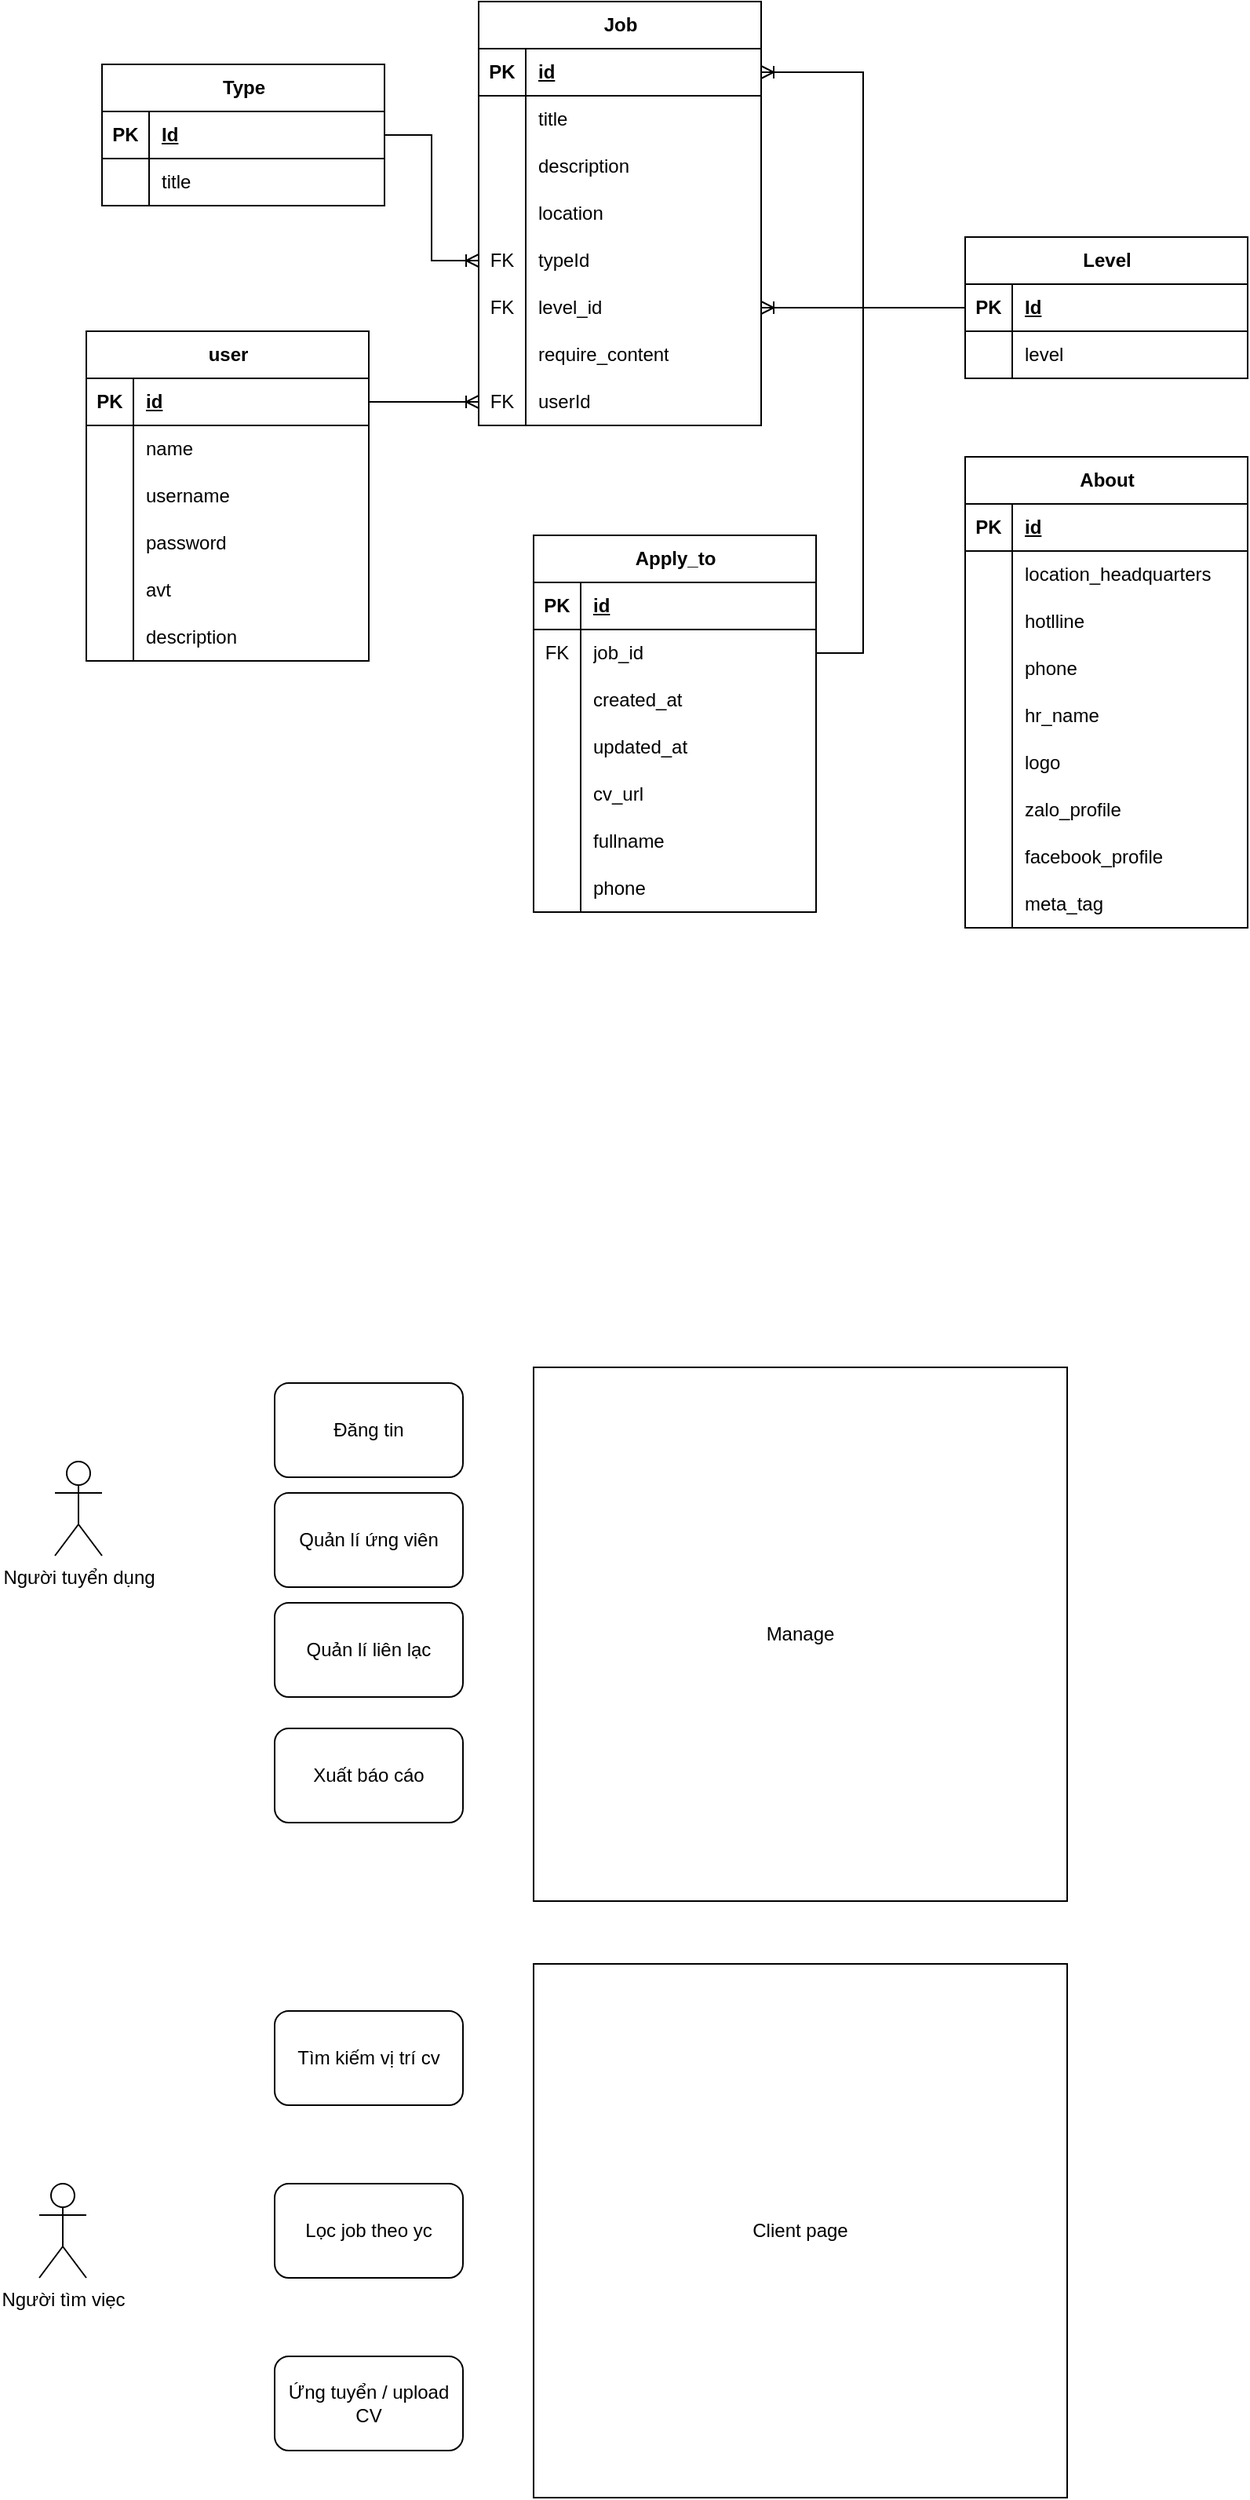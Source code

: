 <mxfile version="24.0.4" type="device">
  <diagram id="4bM-dpPCNWbzVKY_JwNR" name="Page-1">
    <mxGraphModel dx="1626" dy="785" grid="1" gridSize="10" guides="1" tooltips="1" connect="1" arrows="1" fold="1" page="1" pageScale="1" pageWidth="1169" pageHeight="827" math="0" shadow="0">
      <root>
        <mxCell id="0" />
        <mxCell id="1" parent="0" />
        <mxCell id="ibZjg5qrnM-xFvH_5rL7-34" value="Apply_to" style="shape=table;startSize=30;container=1;collapsible=1;childLayout=tableLayout;fixedRows=1;rowLines=0;fontStyle=1;align=center;resizeLast=1;html=1;" parent="1" vertex="1">
          <mxGeometry x="405" y="360" width="180" height="240" as="geometry" />
        </mxCell>
        <mxCell id="ibZjg5qrnM-xFvH_5rL7-35" value="" style="shape=tableRow;horizontal=0;startSize=0;swimlaneHead=0;swimlaneBody=0;fillColor=none;collapsible=0;dropTarget=0;points=[[0,0.5],[1,0.5]];portConstraint=eastwest;top=0;left=0;right=0;bottom=1;" parent="ibZjg5qrnM-xFvH_5rL7-34" vertex="1">
          <mxGeometry y="30" width="180" height="30" as="geometry" />
        </mxCell>
        <mxCell id="ibZjg5qrnM-xFvH_5rL7-36" value="PK" style="shape=partialRectangle;connectable=0;fillColor=none;top=0;left=0;bottom=0;right=0;fontStyle=1;overflow=hidden;whiteSpace=wrap;html=1;" parent="ibZjg5qrnM-xFvH_5rL7-35" vertex="1">
          <mxGeometry width="30" height="30" as="geometry">
            <mxRectangle width="30" height="30" as="alternateBounds" />
          </mxGeometry>
        </mxCell>
        <mxCell id="ibZjg5qrnM-xFvH_5rL7-37" value="id" style="shape=partialRectangle;connectable=0;fillColor=none;top=0;left=0;bottom=0;right=0;align=left;spacingLeft=6;fontStyle=5;overflow=hidden;whiteSpace=wrap;html=1;" parent="ibZjg5qrnM-xFvH_5rL7-35" vertex="1">
          <mxGeometry x="30" width="150" height="30" as="geometry">
            <mxRectangle width="150" height="30" as="alternateBounds" />
          </mxGeometry>
        </mxCell>
        <mxCell id="ibZjg5qrnM-xFvH_5rL7-38" value="" style="shape=tableRow;horizontal=0;startSize=0;swimlaneHead=0;swimlaneBody=0;fillColor=none;collapsible=0;dropTarget=0;points=[[0,0.5],[1,0.5]];portConstraint=eastwest;top=0;left=0;right=0;bottom=0;" parent="ibZjg5qrnM-xFvH_5rL7-34" vertex="1">
          <mxGeometry y="60" width="180" height="30" as="geometry" />
        </mxCell>
        <mxCell id="ibZjg5qrnM-xFvH_5rL7-39" value="FK" style="shape=partialRectangle;connectable=0;fillColor=none;top=0;left=0;bottom=0;right=0;editable=1;overflow=hidden;whiteSpace=wrap;html=1;" parent="ibZjg5qrnM-xFvH_5rL7-38" vertex="1">
          <mxGeometry width="30" height="30" as="geometry">
            <mxRectangle width="30" height="30" as="alternateBounds" />
          </mxGeometry>
        </mxCell>
        <mxCell id="ibZjg5qrnM-xFvH_5rL7-40" value="job_id" style="shape=partialRectangle;connectable=0;fillColor=none;top=0;left=0;bottom=0;right=0;align=left;spacingLeft=6;overflow=hidden;whiteSpace=wrap;html=1;" parent="ibZjg5qrnM-xFvH_5rL7-38" vertex="1">
          <mxGeometry x="30" width="150" height="30" as="geometry">
            <mxRectangle width="150" height="30" as="alternateBounds" />
          </mxGeometry>
        </mxCell>
        <mxCell id="ibZjg5qrnM-xFvH_5rL7-41" value="" style="shape=tableRow;horizontal=0;startSize=0;swimlaneHead=0;swimlaneBody=0;fillColor=none;collapsible=0;dropTarget=0;points=[[0,0.5],[1,0.5]];portConstraint=eastwest;top=0;left=0;right=0;bottom=0;" parent="ibZjg5qrnM-xFvH_5rL7-34" vertex="1">
          <mxGeometry y="90" width="180" height="30" as="geometry" />
        </mxCell>
        <mxCell id="ibZjg5qrnM-xFvH_5rL7-42" value="" style="shape=partialRectangle;connectable=0;fillColor=none;top=0;left=0;bottom=0;right=0;editable=1;overflow=hidden;whiteSpace=wrap;html=1;" parent="ibZjg5qrnM-xFvH_5rL7-41" vertex="1">
          <mxGeometry width="30" height="30" as="geometry">
            <mxRectangle width="30" height="30" as="alternateBounds" />
          </mxGeometry>
        </mxCell>
        <mxCell id="ibZjg5qrnM-xFvH_5rL7-43" value="created_at" style="shape=partialRectangle;connectable=0;fillColor=none;top=0;left=0;bottom=0;right=0;align=left;spacingLeft=6;overflow=hidden;whiteSpace=wrap;html=1;" parent="ibZjg5qrnM-xFvH_5rL7-41" vertex="1">
          <mxGeometry x="30" width="150" height="30" as="geometry">
            <mxRectangle width="150" height="30" as="alternateBounds" />
          </mxGeometry>
        </mxCell>
        <mxCell id="ibZjg5qrnM-xFvH_5rL7-44" value="" style="shape=tableRow;horizontal=0;startSize=0;swimlaneHead=0;swimlaneBody=0;fillColor=none;collapsible=0;dropTarget=0;points=[[0,0.5],[1,0.5]];portConstraint=eastwest;top=0;left=0;right=0;bottom=0;" parent="ibZjg5qrnM-xFvH_5rL7-34" vertex="1">
          <mxGeometry y="120" width="180" height="30" as="geometry" />
        </mxCell>
        <mxCell id="ibZjg5qrnM-xFvH_5rL7-45" value="" style="shape=partialRectangle;connectable=0;fillColor=none;top=0;left=0;bottom=0;right=0;editable=1;overflow=hidden;whiteSpace=wrap;html=1;" parent="ibZjg5qrnM-xFvH_5rL7-44" vertex="1">
          <mxGeometry width="30" height="30" as="geometry">
            <mxRectangle width="30" height="30" as="alternateBounds" />
          </mxGeometry>
        </mxCell>
        <mxCell id="ibZjg5qrnM-xFvH_5rL7-46" value="updated_at" style="shape=partialRectangle;connectable=0;fillColor=none;top=0;left=0;bottom=0;right=0;align=left;spacingLeft=6;overflow=hidden;whiteSpace=wrap;html=1;" parent="ibZjg5qrnM-xFvH_5rL7-44" vertex="1">
          <mxGeometry x="30" width="150" height="30" as="geometry">
            <mxRectangle width="150" height="30" as="alternateBounds" />
          </mxGeometry>
        </mxCell>
        <mxCell id="ibZjg5qrnM-xFvH_5rL7-120" value="" style="shape=tableRow;horizontal=0;startSize=0;swimlaneHead=0;swimlaneBody=0;fillColor=none;collapsible=0;dropTarget=0;points=[[0,0.5],[1,0.5]];portConstraint=eastwest;top=0;left=0;right=0;bottom=0;" parent="ibZjg5qrnM-xFvH_5rL7-34" vertex="1">
          <mxGeometry y="150" width="180" height="30" as="geometry" />
        </mxCell>
        <mxCell id="ibZjg5qrnM-xFvH_5rL7-121" value="" style="shape=partialRectangle;connectable=0;fillColor=none;top=0;left=0;bottom=0;right=0;editable=1;overflow=hidden;whiteSpace=wrap;html=1;" parent="ibZjg5qrnM-xFvH_5rL7-120" vertex="1">
          <mxGeometry width="30" height="30" as="geometry">
            <mxRectangle width="30" height="30" as="alternateBounds" />
          </mxGeometry>
        </mxCell>
        <mxCell id="ibZjg5qrnM-xFvH_5rL7-122" value="cv_url" style="shape=partialRectangle;connectable=0;fillColor=none;top=0;left=0;bottom=0;right=0;align=left;spacingLeft=6;overflow=hidden;whiteSpace=wrap;html=1;" parent="ibZjg5qrnM-xFvH_5rL7-120" vertex="1">
          <mxGeometry x="30" width="150" height="30" as="geometry">
            <mxRectangle width="150" height="30" as="alternateBounds" />
          </mxGeometry>
        </mxCell>
        <mxCell id="ibZjg5qrnM-xFvH_5rL7-123" value="" style="shape=tableRow;horizontal=0;startSize=0;swimlaneHead=0;swimlaneBody=0;fillColor=none;collapsible=0;dropTarget=0;points=[[0,0.5],[1,0.5]];portConstraint=eastwest;top=0;left=0;right=0;bottom=0;" parent="ibZjg5qrnM-xFvH_5rL7-34" vertex="1">
          <mxGeometry y="180" width="180" height="30" as="geometry" />
        </mxCell>
        <mxCell id="ibZjg5qrnM-xFvH_5rL7-124" value="" style="shape=partialRectangle;connectable=0;fillColor=none;top=0;left=0;bottom=0;right=0;editable=1;overflow=hidden;whiteSpace=wrap;html=1;" parent="ibZjg5qrnM-xFvH_5rL7-123" vertex="1">
          <mxGeometry width="30" height="30" as="geometry">
            <mxRectangle width="30" height="30" as="alternateBounds" />
          </mxGeometry>
        </mxCell>
        <mxCell id="ibZjg5qrnM-xFvH_5rL7-125" value="fullname" style="shape=partialRectangle;connectable=0;fillColor=none;top=0;left=0;bottom=0;right=0;align=left;spacingLeft=6;overflow=hidden;whiteSpace=wrap;html=1;" parent="ibZjg5qrnM-xFvH_5rL7-123" vertex="1">
          <mxGeometry x="30" width="150" height="30" as="geometry">
            <mxRectangle width="150" height="30" as="alternateBounds" />
          </mxGeometry>
        </mxCell>
        <mxCell id="ibZjg5qrnM-xFvH_5rL7-126" value="" style="shape=tableRow;horizontal=0;startSize=0;swimlaneHead=0;swimlaneBody=0;fillColor=none;collapsible=0;dropTarget=0;points=[[0,0.5],[1,0.5]];portConstraint=eastwest;top=0;left=0;right=0;bottom=0;" parent="ibZjg5qrnM-xFvH_5rL7-34" vertex="1">
          <mxGeometry y="210" width="180" height="30" as="geometry" />
        </mxCell>
        <mxCell id="ibZjg5qrnM-xFvH_5rL7-127" value="" style="shape=partialRectangle;connectable=0;fillColor=none;top=0;left=0;bottom=0;right=0;editable=1;overflow=hidden;whiteSpace=wrap;html=1;" parent="ibZjg5qrnM-xFvH_5rL7-126" vertex="1">
          <mxGeometry width="30" height="30" as="geometry">
            <mxRectangle width="30" height="30" as="alternateBounds" />
          </mxGeometry>
        </mxCell>
        <mxCell id="ibZjg5qrnM-xFvH_5rL7-128" value="phone" style="shape=partialRectangle;connectable=0;fillColor=none;top=0;left=0;bottom=0;right=0;align=left;spacingLeft=6;overflow=hidden;whiteSpace=wrap;html=1;" parent="ibZjg5qrnM-xFvH_5rL7-126" vertex="1">
          <mxGeometry x="30" width="150" height="30" as="geometry">
            <mxRectangle width="150" height="30" as="alternateBounds" />
          </mxGeometry>
        </mxCell>
        <mxCell id="ibZjg5qrnM-xFvH_5rL7-47" value="About" style="shape=table;startSize=30;container=1;collapsible=1;childLayout=tableLayout;fixedRows=1;rowLines=0;fontStyle=1;align=center;resizeLast=1;html=1;" parent="1" vertex="1">
          <mxGeometry x="680" y="310" width="180" height="300" as="geometry" />
        </mxCell>
        <mxCell id="ibZjg5qrnM-xFvH_5rL7-48" value="" style="shape=tableRow;horizontal=0;startSize=0;swimlaneHead=0;swimlaneBody=0;fillColor=none;collapsible=0;dropTarget=0;points=[[0,0.5],[1,0.5]];portConstraint=eastwest;top=0;left=0;right=0;bottom=1;" parent="ibZjg5qrnM-xFvH_5rL7-47" vertex="1">
          <mxGeometry y="30" width="180" height="30" as="geometry" />
        </mxCell>
        <mxCell id="ibZjg5qrnM-xFvH_5rL7-49" value="PK" style="shape=partialRectangle;connectable=0;fillColor=none;top=0;left=0;bottom=0;right=0;fontStyle=1;overflow=hidden;whiteSpace=wrap;html=1;" parent="ibZjg5qrnM-xFvH_5rL7-48" vertex="1">
          <mxGeometry width="30" height="30" as="geometry">
            <mxRectangle width="30" height="30" as="alternateBounds" />
          </mxGeometry>
        </mxCell>
        <mxCell id="ibZjg5qrnM-xFvH_5rL7-50" value="id" style="shape=partialRectangle;connectable=0;fillColor=none;top=0;left=0;bottom=0;right=0;align=left;spacingLeft=6;fontStyle=5;overflow=hidden;whiteSpace=wrap;html=1;" parent="ibZjg5qrnM-xFvH_5rL7-48" vertex="1">
          <mxGeometry x="30" width="150" height="30" as="geometry">
            <mxRectangle width="150" height="30" as="alternateBounds" />
          </mxGeometry>
        </mxCell>
        <mxCell id="ibZjg5qrnM-xFvH_5rL7-51" value="" style="shape=tableRow;horizontal=0;startSize=0;swimlaneHead=0;swimlaneBody=0;fillColor=none;collapsible=0;dropTarget=0;points=[[0,0.5],[1,0.5]];portConstraint=eastwest;top=0;left=0;right=0;bottom=0;" parent="ibZjg5qrnM-xFvH_5rL7-47" vertex="1">
          <mxGeometry y="60" width="180" height="30" as="geometry" />
        </mxCell>
        <mxCell id="ibZjg5qrnM-xFvH_5rL7-52" value="" style="shape=partialRectangle;connectable=0;fillColor=none;top=0;left=0;bottom=0;right=0;editable=1;overflow=hidden;whiteSpace=wrap;html=1;" parent="ibZjg5qrnM-xFvH_5rL7-51" vertex="1">
          <mxGeometry width="30" height="30" as="geometry">
            <mxRectangle width="30" height="30" as="alternateBounds" />
          </mxGeometry>
        </mxCell>
        <mxCell id="ibZjg5qrnM-xFvH_5rL7-53" value="location_headquarters" style="shape=partialRectangle;connectable=0;fillColor=none;top=0;left=0;bottom=0;right=0;align=left;spacingLeft=6;overflow=hidden;whiteSpace=wrap;html=1;" parent="ibZjg5qrnM-xFvH_5rL7-51" vertex="1">
          <mxGeometry x="30" width="150" height="30" as="geometry">
            <mxRectangle width="150" height="30" as="alternateBounds" />
          </mxGeometry>
        </mxCell>
        <mxCell id="ibZjg5qrnM-xFvH_5rL7-54" value="" style="shape=tableRow;horizontal=0;startSize=0;swimlaneHead=0;swimlaneBody=0;fillColor=none;collapsible=0;dropTarget=0;points=[[0,0.5],[1,0.5]];portConstraint=eastwest;top=0;left=0;right=0;bottom=0;" parent="ibZjg5qrnM-xFvH_5rL7-47" vertex="1">
          <mxGeometry y="90" width="180" height="30" as="geometry" />
        </mxCell>
        <mxCell id="ibZjg5qrnM-xFvH_5rL7-55" value="" style="shape=partialRectangle;connectable=0;fillColor=none;top=0;left=0;bottom=0;right=0;editable=1;overflow=hidden;whiteSpace=wrap;html=1;" parent="ibZjg5qrnM-xFvH_5rL7-54" vertex="1">
          <mxGeometry width="30" height="30" as="geometry">
            <mxRectangle width="30" height="30" as="alternateBounds" />
          </mxGeometry>
        </mxCell>
        <mxCell id="ibZjg5qrnM-xFvH_5rL7-56" value="hotlline" style="shape=partialRectangle;connectable=0;fillColor=none;top=0;left=0;bottom=0;right=0;align=left;spacingLeft=6;overflow=hidden;whiteSpace=wrap;html=1;" parent="ibZjg5qrnM-xFvH_5rL7-54" vertex="1">
          <mxGeometry x="30" width="150" height="30" as="geometry">
            <mxRectangle width="150" height="30" as="alternateBounds" />
          </mxGeometry>
        </mxCell>
        <mxCell id="ibZjg5qrnM-xFvH_5rL7-57" value="" style="shape=tableRow;horizontal=0;startSize=0;swimlaneHead=0;swimlaneBody=0;fillColor=none;collapsible=0;dropTarget=0;points=[[0,0.5],[1,0.5]];portConstraint=eastwest;top=0;left=0;right=0;bottom=0;" parent="ibZjg5qrnM-xFvH_5rL7-47" vertex="1">
          <mxGeometry y="120" width="180" height="30" as="geometry" />
        </mxCell>
        <mxCell id="ibZjg5qrnM-xFvH_5rL7-58" value="" style="shape=partialRectangle;connectable=0;fillColor=none;top=0;left=0;bottom=0;right=0;editable=1;overflow=hidden;whiteSpace=wrap;html=1;" parent="ibZjg5qrnM-xFvH_5rL7-57" vertex="1">
          <mxGeometry width="30" height="30" as="geometry">
            <mxRectangle width="30" height="30" as="alternateBounds" />
          </mxGeometry>
        </mxCell>
        <mxCell id="ibZjg5qrnM-xFvH_5rL7-59" value="phone" style="shape=partialRectangle;connectable=0;fillColor=none;top=0;left=0;bottom=0;right=0;align=left;spacingLeft=6;overflow=hidden;whiteSpace=wrap;html=1;" parent="ibZjg5qrnM-xFvH_5rL7-57" vertex="1">
          <mxGeometry x="30" width="150" height="30" as="geometry">
            <mxRectangle width="150" height="30" as="alternateBounds" />
          </mxGeometry>
        </mxCell>
        <mxCell id="ibZjg5qrnM-xFvH_5rL7-60" value="" style="shape=tableRow;horizontal=0;startSize=0;swimlaneHead=0;swimlaneBody=0;fillColor=none;collapsible=0;dropTarget=0;points=[[0,0.5],[1,0.5]];portConstraint=eastwest;top=0;left=0;right=0;bottom=0;" parent="ibZjg5qrnM-xFvH_5rL7-47" vertex="1">
          <mxGeometry y="150" width="180" height="30" as="geometry" />
        </mxCell>
        <mxCell id="ibZjg5qrnM-xFvH_5rL7-61" value="" style="shape=partialRectangle;connectable=0;fillColor=none;top=0;left=0;bottom=0;right=0;editable=1;overflow=hidden;whiteSpace=wrap;html=1;" parent="ibZjg5qrnM-xFvH_5rL7-60" vertex="1">
          <mxGeometry width="30" height="30" as="geometry">
            <mxRectangle width="30" height="30" as="alternateBounds" />
          </mxGeometry>
        </mxCell>
        <mxCell id="ibZjg5qrnM-xFvH_5rL7-62" value="hr_name" style="shape=partialRectangle;connectable=0;fillColor=none;top=0;left=0;bottom=0;right=0;align=left;spacingLeft=6;overflow=hidden;whiteSpace=wrap;html=1;" parent="ibZjg5qrnM-xFvH_5rL7-60" vertex="1">
          <mxGeometry x="30" width="150" height="30" as="geometry">
            <mxRectangle width="150" height="30" as="alternateBounds" />
          </mxGeometry>
        </mxCell>
        <mxCell id="ibZjg5qrnM-xFvH_5rL7-63" value="" style="shape=tableRow;horizontal=0;startSize=0;swimlaneHead=0;swimlaneBody=0;fillColor=none;collapsible=0;dropTarget=0;points=[[0,0.5],[1,0.5]];portConstraint=eastwest;top=0;left=0;right=0;bottom=0;" parent="ibZjg5qrnM-xFvH_5rL7-47" vertex="1">
          <mxGeometry y="180" width="180" height="30" as="geometry" />
        </mxCell>
        <mxCell id="ibZjg5qrnM-xFvH_5rL7-64" value="" style="shape=partialRectangle;connectable=0;fillColor=none;top=0;left=0;bottom=0;right=0;editable=1;overflow=hidden;whiteSpace=wrap;html=1;" parent="ibZjg5qrnM-xFvH_5rL7-63" vertex="1">
          <mxGeometry width="30" height="30" as="geometry">
            <mxRectangle width="30" height="30" as="alternateBounds" />
          </mxGeometry>
        </mxCell>
        <mxCell id="ibZjg5qrnM-xFvH_5rL7-65" value="logo" style="shape=partialRectangle;connectable=0;fillColor=none;top=0;left=0;bottom=0;right=0;align=left;spacingLeft=6;overflow=hidden;whiteSpace=wrap;html=1;" parent="ibZjg5qrnM-xFvH_5rL7-63" vertex="1">
          <mxGeometry x="30" width="150" height="30" as="geometry">
            <mxRectangle width="150" height="30" as="alternateBounds" />
          </mxGeometry>
        </mxCell>
        <mxCell id="ibZjg5qrnM-xFvH_5rL7-66" value="" style="shape=tableRow;horizontal=0;startSize=0;swimlaneHead=0;swimlaneBody=0;fillColor=none;collapsible=0;dropTarget=0;points=[[0,0.5],[1,0.5]];portConstraint=eastwest;top=0;left=0;right=0;bottom=0;" parent="ibZjg5qrnM-xFvH_5rL7-47" vertex="1">
          <mxGeometry y="210" width="180" height="30" as="geometry" />
        </mxCell>
        <mxCell id="ibZjg5qrnM-xFvH_5rL7-67" value="" style="shape=partialRectangle;connectable=0;fillColor=none;top=0;left=0;bottom=0;right=0;editable=1;overflow=hidden;whiteSpace=wrap;html=1;" parent="ibZjg5qrnM-xFvH_5rL7-66" vertex="1">
          <mxGeometry width="30" height="30" as="geometry">
            <mxRectangle width="30" height="30" as="alternateBounds" />
          </mxGeometry>
        </mxCell>
        <mxCell id="ibZjg5qrnM-xFvH_5rL7-68" value="zalo_profile" style="shape=partialRectangle;connectable=0;fillColor=none;top=0;left=0;bottom=0;right=0;align=left;spacingLeft=6;overflow=hidden;whiteSpace=wrap;html=1;" parent="ibZjg5qrnM-xFvH_5rL7-66" vertex="1">
          <mxGeometry x="30" width="150" height="30" as="geometry">
            <mxRectangle width="150" height="30" as="alternateBounds" />
          </mxGeometry>
        </mxCell>
        <mxCell id="ibZjg5qrnM-xFvH_5rL7-69" value="" style="shape=tableRow;horizontal=0;startSize=0;swimlaneHead=0;swimlaneBody=0;fillColor=none;collapsible=0;dropTarget=0;points=[[0,0.5],[1,0.5]];portConstraint=eastwest;top=0;left=0;right=0;bottom=0;" parent="ibZjg5qrnM-xFvH_5rL7-47" vertex="1">
          <mxGeometry y="240" width="180" height="30" as="geometry" />
        </mxCell>
        <mxCell id="ibZjg5qrnM-xFvH_5rL7-70" value="" style="shape=partialRectangle;connectable=0;fillColor=none;top=0;left=0;bottom=0;right=0;editable=1;overflow=hidden;whiteSpace=wrap;html=1;" parent="ibZjg5qrnM-xFvH_5rL7-69" vertex="1">
          <mxGeometry width="30" height="30" as="geometry">
            <mxRectangle width="30" height="30" as="alternateBounds" />
          </mxGeometry>
        </mxCell>
        <mxCell id="ibZjg5qrnM-xFvH_5rL7-71" value="facebook_profile" style="shape=partialRectangle;connectable=0;fillColor=none;top=0;left=0;bottom=0;right=0;align=left;spacingLeft=6;overflow=hidden;whiteSpace=wrap;html=1;" parent="ibZjg5qrnM-xFvH_5rL7-69" vertex="1">
          <mxGeometry x="30" width="150" height="30" as="geometry">
            <mxRectangle width="150" height="30" as="alternateBounds" />
          </mxGeometry>
        </mxCell>
        <mxCell id="ibZjg5qrnM-xFvH_5rL7-92" value="" style="shape=tableRow;horizontal=0;startSize=0;swimlaneHead=0;swimlaneBody=0;fillColor=none;collapsible=0;dropTarget=0;points=[[0,0.5],[1,0.5]];portConstraint=eastwest;top=0;left=0;right=0;bottom=0;" parent="ibZjg5qrnM-xFvH_5rL7-47" vertex="1">
          <mxGeometry y="270" width="180" height="30" as="geometry" />
        </mxCell>
        <mxCell id="ibZjg5qrnM-xFvH_5rL7-93" value="" style="shape=partialRectangle;connectable=0;fillColor=none;top=0;left=0;bottom=0;right=0;editable=1;overflow=hidden;whiteSpace=wrap;html=1;" parent="ibZjg5qrnM-xFvH_5rL7-92" vertex="1">
          <mxGeometry width="30" height="30" as="geometry">
            <mxRectangle width="30" height="30" as="alternateBounds" />
          </mxGeometry>
        </mxCell>
        <mxCell id="ibZjg5qrnM-xFvH_5rL7-94" value="meta_tag" style="shape=partialRectangle;connectable=0;fillColor=none;top=0;left=0;bottom=0;right=0;align=left;spacingLeft=6;overflow=hidden;whiteSpace=wrap;html=1;" parent="ibZjg5qrnM-xFvH_5rL7-92" vertex="1">
          <mxGeometry x="30" width="150" height="30" as="geometry">
            <mxRectangle width="150" height="30" as="alternateBounds" />
          </mxGeometry>
        </mxCell>
        <mxCell id="ibZjg5qrnM-xFvH_5rL7-72" value="user" style="shape=table;startSize=30;container=1;collapsible=1;childLayout=tableLayout;fixedRows=1;rowLines=0;fontStyle=1;align=center;resizeLast=1;html=1;" parent="1" vertex="1">
          <mxGeometry x="120" y="230" width="180" height="210" as="geometry" />
        </mxCell>
        <mxCell id="ibZjg5qrnM-xFvH_5rL7-73" value="" style="shape=tableRow;horizontal=0;startSize=0;swimlaneHead=0;swimlaneBody=0;fillColor=none;collapsible=0;dropTarget=0;points=[[0,0.5],[1,0.5]];portConstraint=eastwest;top=0;left=0;right=0;bottom=1;" parent="ibZjg5qrnM-xFvH_5rL7-72" vertex="1">
          <mxGeometry y="30" width="180" height="30" as="geometry" />
        </mxCell>
        <mxCell id="ibZjg5qrnM-xFvH_5rL7-74" value="PK" style="shape=partialRectangle;connectable=0;fillColor=none;top=0;left=0;bottom=0;right=0;fontStyle=1;overflow=hidden;whiteSpace=wrap;html=1;" parent="ibZjg5qrnM-xFvH_5rL7-73" vertex="1">
          <mxGeometry width="30" height="30" as="geometry">
            <mxRectangle width="30" height="30" as="alternateBounds" />
          </mxGeometry>
        </mxCell>
        <mxCell id="ibZjg5qrnM-xFvH_5rL7-75" value="id" style="shape=partialRectangle;connectable=0;fillColor=none;top=0;left=0;bottom=0;right=0;align=left;spacingLeft=6;fontStyle=5;overflow=hidden;whiteSpace=wrap;html=1;" parent="ibZjg5qrnM-xFvH_5rL7-73" vertex="1">
          <mxGeometry x="30" width="150" height="30" as="geometry">
            <mxRectangle width="150" height="30" as="alternateBounds" />
          </mxGeometry>
        </mxCell>
        <mxCell id="ibZjg5qrnM-xFvH_5rL7-76" value="" style="shape=tableRow;horizontal=0;startSize=0;swimlaneHead=0;swimlaneBody=0;fillColor=none;collapsible=0;dropTarget=0;points=[[0,0.5],[1,0.5]];portConstraint=eastwest;top=0;left=0;right=0;bottom=0;" parent="ibZjg5qrnM-xFvH_5rL7-72" vertex="1">
          <mxGeometry y="60" width="180" height="30" as="geometry" />
        </mxCell>
        <mxCell id="ibZjg5qrnM-xFvH_5rL7-77" value="" style="shape=partialRectangle;connectable=0;fillColor=none;top=0;left=0;bottom=0;right=0;editable=1;overflow=hidden;whiteSpace=wrap;html=1;" parent="ibZjg5qrnM-xFvH_5rL7-76" vertex="1">
          <mxGeometry width="30" height="30" as="geometry">
            <mxRectangle width="30" height="30" as="alternateBounds" />
          </mxGeometry>
        </mxCell>
        <mxCell id="ibZjg5qrnM-xFvH_5rL7-78" value="name" style="shape=partialRectangle;connectable=0;fillColor=none;top=0;left=0;bottom=0;right=0;align=left;spacingLeft=6;overflow=hidden;whiteSpace=wrap;html=1;" parent="ibZjg5qrnM-xFvH_5rL7-76" vertex="1">
          <mxGeometry x="30" width="150" height="30" as="geometry">
            <mxRectangle width="150" height="30" as="alternateBounds" />
          </mxGeometry>
        </mxCell>
        <mxCell id="ibZjg5qrnM-xFvH_5rL7-79" value="" style="shape=tableRow;horizontal=0;startSize=0;swimlaneHead=0;swimlaneBody=0;fillColor=none;collapsible=0;dropTarget=0;points=[[0,0.5],[1,0.5]];portConstraint=eastwest;top=0;left=0;right=0;bottom=0;" parent="ibZjg5qrnM-xFvH_5rL7-72" vertex="1">
          <mxGeometry y="90" width="180" height="30" as="geometry" />
        </mxCell>
        <mxCell id="ibZjg5qrnM-xFvH_5rL7-80" value="" style="shape=partialRectangle;connectable=0;fillColor=none;top=0;left=0;bottom=0;right=0;editable=1;overflow=hidden;whiteSpace=wrap;html=1;" parent="ibZjg5qrnM-xFvH_5rL7-79" vertex="1">
          <mxGeometry width="30" height="30" as="geometry">
            <mxRectangle width="30" height="30" as="alternateBounds" />
          </mxGeometry>
        </mxCell>
        <mxCell id="ibZjg5qrnM-xFvH_5rL7-81" value="username" style="shape=partialRectangle;connectable=0;fillColor=none;top=0;left=0;bottom=0;right=0;align=left;spacingLeft=6;overflow=hidden;whiteSpace=wrap;html=1;" parent="ibZjg5qrnM-xFvH_5rL7-79" vertex="1">
          <mxGeometry x="30" width="150" height="30" as="geometry">
            <mxRectangle width="150" height="30" as="alternateBounds" />
          </mxGeometry>
        </mxCell>
        <mxCell id="ibZjg5qrnM-xFvH_5rL7-82" value="" style="shape=tableRow;horizontal=0;startSize=0;swimlaneHead=0;swimlaneBody=0;fillColor=none;collapsible=0;dropTarget=0;points=[[0,0.5],[1,0.5]];portConstraint=eastwest;top=0;left=0;right=0;bottom=0;" parent="ibZjg5qrnM-xFvH_5rL7-72" vertex="1">
          <mxGeometry y="120" width="180" height="30" as="geometry" />
        </mxCell>
        <mxCell id="ibZjg5qrnM-xFvH_5rL7-83" value="" style="shape=partialRectangle;connectable=0;fillColor=none;top=0;left=0;bottom=0;right=0;editable=1;overflow=hidden;whiteSpace=wrap;html=1;" parent="ibZjg5qrnM-xFvH_5rL7-82" vertex="1">
          <mxGeometry width="30" height="30" as="geometry">
            <mxRectangle width="30" height="30" as="alternateBounds" />
          </mxGeometry>
        </mxCell>
        <mxCell id="ibZjg5qrnM-xFvH_5rL7-84" value="password" style="shape=partialRectangle;connectable=0;fillColor=none;top=0;left=0;bottom=0;right=0;align=left;spacingLeft=6;overflow=hidden;whiteSpace=wrap;html=1;" parent="ibZjg5qrnM-xFvH_5rL7-82" vertex="1">
          <mxGeometry x="30" width="150" height="30" as="geometry">
            <mxRectangle width="150" height="30" as="alternateBounds" />
          </mxGeometry>
        </mxCell>
        <mxCell id="ibZjg5qrnM-xFvH_5rL7-89" value="" style="shape=tableRow;horizontal=0;startSize=0;swimlaneHead=0;swimlaneBody=0;fillColor=none;collapsible=0;dropTarget=0;points=[[0,0.5],[1,0.5]];portConstraint=eastwest;top=0;left=0;right=0;bottom=0;" parent="ibZjg5qrnM-xFvH_5rL7-72" vertex="1">
          <mxGeometry y="150" width="180" height="30" as="geometry" />
        </mxCell>
        <mxCell id="ibZjg5qrnM-xFvH_5rL7-90" value="" style="shape=partialRectangle;connectable=0;fillColor=none;top=0;left=0;bottom=0;right=0;editable=1;overflow=hidden;whiteSpace=wrap;html=1;" parent="ibZjg5qrnM-xFvH_5rL7-89" vertex="1">
          <mxGeometry width="30" height="30" as="geometry">
            <mxRectangle width="30" height="30" as="alternateBounds" />
          </mxGeometry>
        </mxCell>
        <mxCell id="ibZjg5qrnM-xFvH_5rL7-91" value="avt" style="shape=partialRectangle;connectable=0;fillColor=none;top=0;left=0;bottom=0;right=0;align=left;spacingLeft=6;overflow=hidden;whiteSpace=wrap;html=1;" parent="ibZjg5qrnM-xFvH_5rL7-89" vertex="1">
          <mxGeometry x="30" width="150" height="30" as="geometry">
            <mxRectangle width="150" height="30" as="alternateBounds" />
          </mxGeometry>
        </mxCell>
        <mxCell id="ibZjg5qrnM-xFvH_5rL7-95" value="" style="shape=tableRow;horizontal=0;startSize=0;swimlaneHead=0;swimlaneBody=0;fillColor=none;collapsible=0;dropTarget=0;points=[[0,0.5],[1,0.5]];portConstraint=eastwest;top=0;left=0;right=0;bottom=0;" parent="ibZjg5qrnM-xFvH_5rL7-72" vertex="1">
          <mxGeometry y="180" width="180" height="30" as="geometry" />
        </mxCell>
        <mxCell id="ibZjg5qrnM-xFvH_5rL7-96" value="" style="shape=partialRectangle;connectable=0;fillColor=none;top=0;left=0;bottom=0;right=0;editable=1;overflow=hidden;whiteSpace=wrap;html=1;" parent="ibZjg5qrnM-xFvH_5rL7-95" vertex="1">
          <mxGeometry width="30" height="30" as="geometry">
            <mxRectangle width="30" height="30" as="alternateBounds" />
          </mxGeometry>
        </mxCell>
        <mxCell id="ibZjg5qrnM-xFvH_5rL7-97" value="description" style="shape=partialRectangle;connectable=0;fillColor=none;top=0;left=0;bottom=0;right=0;align=left;spacingLeft=6;overflow=hidden;whiteSpace=wrap;html=1;" parent="ibZjg5qrnM-xFvH_5rL7-95" vertex="1">
          <mxGeometry x="30" width="150" height="30" as="geometry">
            <mxRectangle width="150" height="30" as="alternateBounds" />
          </mxGeometry>
        </mxCell>
        <mxCell id="ibZjg5qrnM-xFvH_5rL7-102" value="" style="edgeStyle=entityRelationEdgeStyle;fontSize=12;html=1;endArrow=ERoneToMany;rounded=0;exitX=1;exitY=0.5;exitDx=0;exitDy=0;entryX=0;entryY=0.5;entryDx=0;entryDy=0;" parent="1" source="ibZjg5qrnM-xFvH_5rL7-73" target="ibZjg5qrnM-xFvH_5rL7-85" edge="1">
          <mxGeometry width="100" height="100" relative="1" as="geometry">
            <mxPoint x="340" y="320" as="sourcePoint" />
            <mxPoint x="440" y="220" as="targetPoint" />
          </mxGeometry>
        </mxCell>
        <mxCell id="ibZjg5qrnM-xFvH_5rL7-129" value="" style="edgeStyle=entityRelationEdgeStyle;fontSize=12;html=1;endArrow=ERoneToMany;rounded=0;entryX=1;entryY=0.5;entryDx=0;entryDy=0;" parent="1" source="ibZjg5qrnM-xFvH_5rL7-38" target="ibZjg5qrnM-xFvH_5rL7-5" edge="1">
          <mxGeometry width="100" height="100" relative="1" as="geometry">
            <mxPoint x="340" y="320" as="sourcePoint" />
            <mxPoint x="440" y="220" as="targetPoint" />
          </mxGeometry>
        </mxCell>
        <mxCell id="ibZjg5qrnM-xFvH_5rL7-130" value="Type" style="shape=table;startSize=30;container=1;collapsible=1;childLayout=tableLayout;fixedRows=1;rowLines=0;fontStyle=1;align=center;resizeLast=1;html=1;" parent="1" vertex="1">
          <mxGeometry x="130" y="60" width="180" height="90" as="geometry" />
        </mxCell>
        <mxCell id="ibZjg5qrnM-xFvH_5rL7-131" value="" style="shape=tableRow;horizontal=0;startSize=0;swimlaneHead=0;swimlaneBody=0;fillColor=none;collapsible=0;dropTarget=0;points=[[0,0.5],[1,0.5]];portConstraint=eastwest;top=0;left=0;right=0;bottom=1;" parent="ibZjg5qrnM-xFvH_5rL7-130" vertex="1">
          <mxGeometry y="30" width="180" height="30" as="geometry" />
        </mxCell>
        <mxCell id="ibZjg5qrnM-xFvH_5rL7-132" value="PK" style="shape=partialRectangle;connectable=0;fillColor=none;top=0;left=0;bottom=0;right=0;fontStyle=1;overflow=hidden;whiteSpace=wrap;html=1;" parent="ibZjg5qrnM-xFvH_5rL7-131" vertex="1">
          <mxGeometry width="30" height="30" as="geometry">
            <mxRectangle width="30" height="30" as="alternateBounds" />
          </mxGeometry>
        </mxCell>
        <mxCell id="ibZjg5qrnM-xFvH_5rL7-133" value="Id" style="shape=partialRectangle;connectable=0;fillColor=none;top=0;left=0;bottom=0;right=0;align=left;spacingLeft=6;fontStyle=5;overflow=hidden;whiteSpace=wrap;html=1;" parent="ibZjg5qrnM-xFvH_5rL7-131" vertex="1">
          <mxGeometry x="30" width="150" height="30" as="geometry">
            <mxRectangle width="150" height="30" as="alternateBounds" />
          </mxGeometry>
        </mxCell>
        <mxCell id="ibZjg5qrnM-xFvH_5rL7-134" value="" style="shape=tableRow;horizontal=0;startSize=0;swimlaneHead=0;swimlaneBody=0;fillColor=none;collapsible=0;dropTarget=0;points=[[0,0.5],[1,0.5]];portConstraint=eastwest;top=0;left=0;right=0;bottom=0;" parent="ibZjg5qrnM-xFvH_5rL7-130" vertex="1">
          <mxGeometry y="60" width="180" height="30" as="geometry" />
        </mxCell>
        <mxCell id="ibZjg5qrnM-xFvH_5rL7-135" value="" style="shape=partialRectangle;connectable=0;fillColor=none;top=0;left=0;bottom=0;right=0;editable=1;overflow=hidden;whiteSpace=wrap;html=1;" parent="ibZjg5qrnM-xFvH_5rL7-134" vertex="1">
          <mxGeometry width="30" height="30" as="geometry">
            <mxRectangle width="30" height="30" as="alternateBounds" />
          </mxGeometry>
        </mxCell>
        <mxCell id="ibZjg5qrnM-xFvH_5rL7-136" value="title" style="shape=partialRectangle;connectable=0;fillColor=none;top=0;left=0;bottom=0;right=0;align=left;spacingLeft=6;overflow=hidden;whiteSpace=wrap;html=1;" parent="ibZjg5qrnM-xFvH_5rL7-134" vertex="1">
          <mxGeometry x="30" width="150" height="30" as="geometry">
            <mxRectangle width="150" height="30" as="alternateBounds" />
          </mxGeometry>
        </mxCell>
        <mxCell id="ibZjg5qrnM-xFvH_5rL7-143" value="Level" style="shape=table;startSize=30;container=1;collapsible=1;childLayout=tableLayout;fixedRows=1;rowLines=0;fontStyle=1;align=center;resizeLast=1;html=1;" parent="1" vertex="1">
          <mxGeometry x="680" y="170" width="180" height="90" as="geometry" />
        </mxCell>
        <mxCell id="ibZjg5qrnM-xFvH_5rL7-144" value="" style="shape=tableRow;horizontal=0;startSize=0;swimlaneHead=0;swimlaneBody=0;fillColor=none;collapsible=0;dropTarget=0;points=[[0,0.5],[1,0.5]];portConstraint=eastwest;top=0;left=0;right=0;bottom=1;" parent="ibZjg5qrnM-xFvH_5rL7-143" vertex="1">
          <mxGeometry y="30" width="180" height="30" as="geometry" />
        </mxCell>
        <mxCell id="ibZjg5qrnM-xFvH_5rL7-145" value="PK" style="shape=partialRectangle;connectable=0;fillColor=none;top=0;left=0;bottom=0;right=0;fontStyle=1;overflow=hidden;whiteSpace=wrap;html=1;" parent="ibZjg5qrnM-xFvH_5rL7-144" vertex="1">
          <mxGeometry width="30" height="30" as="geometry">
            <mxRectangle width="30" height="30" as="alternateBounds" />
          </mxGeometry>
        </mxCell>
        <mxCell id="ibZjg5qrnM-xFvH_5rL7-146" value="Id" style="shape=partialRectangle;connectable=0;fillColor=none;top=0;left=0;bottom=0;right=0;align=left;spacingLeft=6;fontStyle=5;overflow=hidden;whiteSpace=wrap;html=1;" parent="ibZjg5qrnM-xFvH_5rL7-144" vertex="1">
          <mxGeometry x="30" width="150" height="30" as="geometry">
            <mxRectangle width="150" height="30" as="alternateBounds" />
          </mxGeometry>
        </mxCell>
        <mxCell id="ibZjg5qrnM-xFvH_5rL7-147" value="" style="shape=tableRow;horizontal=0;startSize=0;swimlaneHead=0;swimlaneBody=0;fillColor=none;collapsible=0;dropTarget=0;points=[[0,0.5],[1,0.5]];portConstraint=eastwest;top=0;left=0;right=0;bottom=0;" parent="ibZjg5qrnM-xFvH_5rL7-143" vertex="1">
          <mxGeometry y="60" width="180" height="30" as="geometry" />
        </mxCell>
        <mxCell id="ibZjg5qrnM-xFvH_5rL7-148" value="" style="shape=partialRectangle;connectable=0;fillColor=none;top=0;left=0;bottom=0;right=0;editable=1;overflow=hidden;whiteSpace=wrap;html=1;" parent="ibZjg5qrnM-xFvH_5rL7-147" vertex="1">
          <mxGeometry width="30" height="30" as="geometry">
            <mxRectangle width="30" height="30" as="alternateBounds" />
          </mxGeometry>
        </mxCell>
        <mxCell id="ibZjg5qrnM-xFvH_5rL7-149" value="level" style="shape=partialRectangle;connectable=0;fillColor=none;top=0;left=0;bottom=0;right=0;align=left;spacingLeft=6;overflow=hidden;whiteSpace=wrap;html=1;" parent="ibZjg5qrnM-xFvH_5rL7-147" vertex="1">
          <mxGeometry x="30" width="150" height="30" as="geometry">
            <mxRectangle width="150" height="30" as="alternateBounds" />
          </mxGeometry>
        </mxCell>
        <mxCell id="ibZjg5qrnM-xFvH_5rL7-150" value="" style="edgeStyle=entityRelationEdgeStyle;fontSize=12;html=1;endArrow=ERoneToMany;rounded=0;exitX=0;exitY=0.5;exitDx=0;exitDy=0;" parent="1" source="ibZjg5qrnM-xFvH_5rL7-144" target="ibZjg5qrnM-xFvH_5rL7-28" edge="1">
          <mxGeometry width="100" height="100" relative="1" as="geometry">
            <mxPoint x="470" y="385" as="sourcePoint" />
            <mxPoint x="240" y="200" as="targetPoint" />
          </mxGeometry>
        </mxCell>
        <mxCell id="ibZjg5qrnM-xFvH_5rL7-151" value="" style="edgeStyle=entityRelationEdgeStyle;fontSize=12;html=1;endArrow=ERoneToMany;rounded=0;exitX=1;exitY=0.5;exitDx=0;exitDy=0;" parent="1" source="ibZjg5qrnM-xFvH_5rL7-131" target="ibZjg5qrnM-xFvH_5rL7-17" edge="1">
          <mxGeometry width="100" height="100" relative="1" as="geometry">
            <mxPoint x="220" y="220" as="sourcePoint" />
            <mxPoint x="220" y="40" as="targetPoint" />
          </mxGeometry>
        </mxCell>
        <mxCell id="ibZjg5qrnM-xFvH_5rL7-4" value="Job" style="shape=table;startSize=30;container=1;collapsible=1;childLayout=tableLayout;fixedRows=1;rowLines=0;fontStyle=1;align=center;resizeLast=1;html=1;" parent="1" vertex="1">
          <mxGeometry x="370" y="20" width="180" height="270" as="geometry" />
        </mxCell>
        <mxCell id="ibZjg5qrnM-xFvH_5rL7-5" value="" style="shape=tableRow;horizontal=0;startSize=0;swimlaneHead=0;swimlaneBody=0;fillColor=none;collapsible=0;dropTarget=0;points=[[0,0.5],[1,0.5]];portConstraint=eastwest;top=0;left=0;right=0;bottom=1;" parent="ibZjg5qrnM-xFvH_5rL7-4" vertex="1">
          <mxGeometry y="30" width="180" height="30" as="geometry" />
        </mxCell>
        <mxCell id="ibZjg5qrnM-xFvH_5rL7-6" value="PK" style="shape=partialRectangle;connectable=0;fillColor=none;top=0;left=0;bottom=0;right=0;fontStyle=1;overflow=hidden;whiteSpace=wrap;html=1;" parent="ibZjg5qrnM-xFvH_5rL7-5" vertex="1">
          <mxGeometry width="30" height="30" as="geometry">
            <mxRectangle width="30" height="30" as="alternateBounds" />
          </mxGeometry>
        </mxCell>
        <mxCell id="ibZjg5qrnM-xFvH_5rL7-7" value="id" style="shape=partialRectangle;connectable=0;fillColor=none;top=0;left=0;bottom=0;right=0;align=left;spacingLeft=6;fontStyle=5;overflow=hidden;whiteSpace=wrap;html=1;" parent="ibZjg5qrnM-xFvH_5rL7-5" vertex="1">
          <mxGeometry x="30" width="150" height="30" as="geometry">
            <mxRectangle width="150" height="30" as="alternateBounds" />
          </mxGeometry>
        </mxCell>
        <mxCell id="ibZjg5qrnM-xFvH_5rL7-8" value="" style="shape=tableRow;horizontal=0;startSize=0;swimlaneHead=0;swimlaneBody=0;fillColor=none;collapsible=0;dropTarget=0;points=[[0,0.5],[1,0.5]];portConstraint=eastwest;top=0;left=0;right=0;bottom=0;" parent="ibZjg5qrnM-xFvH_5rL7-4" vertex="1">
          <mxGeometry y="60" width="180" height="30" as="geometry" />
        </mxCell>
        <mxCell id="ibZjg5qrnM-xFvH_5rL7-9" value="" style="shape=partialRectangle;connectable=0;fillColor=none;top=0;left=0;bottom=0;right=0;editable=1;overflow=hidden;whiteSpace=wrap;html=1;" parent="ibZjg5qrnM-xFvH_5rL7-8" vertex="1">
          <mxGeometry width="30" height="30" as="geometry">
            <mxRectangle width="30" height="30" as="alternateBounds" />
          </mxGeometry>
        </mxCell>
        <mxCell id="ibZjg5qrnM-xFvH_5rL7-10" value="title" style="shape=partialRectangle;connectable=0;fillColor=none;top=0;left=0;bottom=0;right=0;align=left;spacingLeft=6;overflow=hidden;whiteSpace=wrap;html=1;" parent="ibZjg5qrnM-xFvH_5rL7-8" vertex="1">
          <mxGeometry x="30" width="150" height="30" as="geometry">
            <mxRectangle width="150" height="30" as="alternateBounds" />
          </mxGeometry>
        </mxCell>
        <mxCell id="ibZjg5qrnM-xFvH_5rL7-11" value="" style="shape=tableRow;horizontal=0;startSize=0;swimlaneHead=0;swimlaneBody=0;fillColor=none;collapsible=0;dropTarget=0;points=[[0,0.5],[1,0.5]];portConstraint=eastwest;top=0;left=0;right=0;bottom=0;" parent="ibZjg5qrnM-xFvH_5rL7-4" vertex="1">
          <mxGeometry y="90" width="180" height="30" as="geometry" />
        </mxCell>
        <mxCell id="ibZjg5qrnM-xFvH_5rL7-12" value="" style="shape=partialRectangle;connectable=0;fillColor=none;top=0;left=0;bottom=0;right=0;editable=1;overflow=hidden;whiteSpace=wrap;html=1;" parent="ibZjg5qrnM-xFvH_5rL7-11" vertex="1">
          <mxGeometry width="30" height="30" as="geometry">
            <mxRectangle width="30" height="30" as="alternateBounds" />
          </mxGeometry>
        </mxCell>
        <mxCell id="ibZjg5qrnM-xFvH_5rL7-13" value="description" style="shape=partialRectangle;connectable=0;fillColor=none;top=0;left=0;bottom=0;right=0;align=left;spacingLeft=6;overflow=hidden;whiteSpace=wrap;html=1;" parent="ibZjg5qrnM-xFvH_5rL7-11" vertex="1">
          <mxGeometry x="30" width="150" height="30" as="geometry">
            <mxRectangle width="150" height="30" as="alternateBounds" />
          </mxGeometry>
        </mxCell>
        <mxCell id="ibZjg5qrnM-xFvH_5rL7-14" value="" style="shape=tableRow;horizontal=0;startSize=0;swimlaneHead=0;swimlaneBody=0;fillColor=none;collapsible=0;dropTarget=0;points=[[0,0.5],[1,0.5]];portConstraint=eastwest;top=0;left=0;right=0;bottom=0;" parent="ibZjg5qrnM-xFvH_5rL7-4" vertex="1">
          <mxGeometry y="120" width="180" height="30" as="geometry" />
        </mxCell>
        <mxCell id="ibZjg5qrnM-xFvH_5rL7-15" value="" style="shape=partialRectangle;connectable=0;fillColor=none;top=0;left=0;bottom=0;right=0;editable=1;overflow=hidden;whiteSpace=wrap;html=1;" parent="ibZjg5qrnM-xFvH_5rL7-14" vertex="1">
          <mxGeometry width="30" height="30" as="geometry">
            <mxRectangle width="30" height="30" as="alternateBounds" />
          </mxGeometry>
        </mxCell>
        <mxCell id="ibZjg5qrnM-xFvH_5rL7-16" value="location" style="shape=partialRectangle;connectable=0;fillColor=none;top=0;left=0;bottom=0;right=0;align=left;spacingLeft=6;overflow=hidden;whiteSpace=wrap;html=1;" parent="ibZjg5qrnM-xFvH_5rL7-14" vertex="1">
          <mxGeometry x="30" width="150" height="30" as="geometry">
            <mxRectangle width="150" height="30" as="alternateBounds" />
          </mxGeometry>
        </mxCell>
        <mxCell id="ibZjg5qrnM-xFvH_5rL7-17" value="" style="shape=tableRow;horizontal=0;startSize=0;swimlaneHead=0;swimlaneBody=0;fillColor=none;collapsible=0;dropTarget=0;points=[[0,0.5],[1,0.5]];portConstraint=eastwest;top=0;left=0;right=0;bottom=0;" parent="ibZjg5qrnM-xFvH_5rL7-4" vertex="1">
          <mxGeometry y="150" width="180" height="30" as="geometry" />
        </mxCell>
        <mxCell id="ibZjg5qrnM-xFvH_5rL7-18" value="FK" style="shape=partialRectangle;connectable=0;fillColor=none;top=0;left=0;bottom=0;right=0;editable=1;overflow=hidden;whiteSpace=wrap;html=1;" parent="ibZjg5qrnM-xFvH_5rL7-17" vertex="1">
          <mxGeometry width="30" height="30" as="geometry">
            <mxRectangle width="30" height="30" as="alternateBounds" />
          </mxGeometry>
        </mxCell>
        <mxCell id="ibZjg5qrnM-xFvH_5rL7-19" value="typeId" style="shape=partialRectangle;connectable=0;fillColor=none;top=0;left=0;bottom=0;right=0;align=left;spacingLeft=6;overflow=hidden;whiteSpace=wrap;html=1;" parent="ibZjg5qrnM-xFvH_5rL7-17" vertex="1">
          <mxGeometry x="30" width="150" height="30" as="geometry">
            <mxRectangle width="150" height="30" as="alternateBounds" />
          </mxGeometry>
        </mxCell>
        <mxCell id="ibZjg5qrnM-xFvH_5rL7-28" value="" style="shape=tableRow;horizontal=0;startSize=0;swimlaneHead=0;swimlaneBody=0;fillColor=none;collapsible=0;dropTarget=0;points=[[0,0.5],[1,0.5]];portConstraint=eastwest;top=0;left=0;right=0;bottom=0;" parent="ibZjg5qrnM-xFvH_5rL7-4" vertex="1">
          <mxGeometry y="180" width="180" height="30" as="geometry" />
        </mxCell>
        <mxCell id="ibZjg5qrnM-xFvH_5rL7-29" value="FK" style="shape=partialRectangle;connectable=0;fillColor=none;top=0;left=0;bottom=0;right=0;editable=1;overflow=hidden;whiteSpace=wrap;html=1;" parent="ibZjg5qrnM-xFvH_5rL7-28" vertex="1">
          <mxGeometry width="30" height="30" as="geometry">
            <mxRectangle width="30" height="30" as="alternateBounds" />
          </mxGeometry>
        </mxCell>
        <mxCell id="ibZjg5qrnM-xFvH_5rL7-30" value="level_id" style="shape=partialRectangle;connectable=0;fillColor=none;top=0;left=0;bottom=0;right=0;align=left;spacingLeft=6;overflow=hidden;whiteSpace=wrap;html=1;" parent="ibZjg5qrnM-xFvH_5rL7-28" vertex="1">
          <mxGeometry x="30" width="150" height="30" as="geometry">
            <mxRectangle width="150" height="30" as="alternateBounds" />
          </mxGeometry>
        </mxCell>
        <mxCell id="ibZjg5qrnM-xFvH_5rL7-31" value="" style="shape=tableRow;horizontal=0;startSize=0;swimlaneHead=0;swimlaneBody=0;fillColor=none;collapsible=0;dropTarget=0;points=[[0,0.5],[1,0.5]];portConstraint=eastwest;top=0;left=0;right=0;bottom=0;" parent="ibZjg5qrnM-xFvH_5rL7-4" vertex="1">
          <mxGeometry y="210" width="180" height="30" as="geometry" />
        </mxCell>
        <mxCell id="ibZjg5qrnM-xFvH_5rL7-32" value="" style="shape=partialRectangle;connectable=0;fillColor=none;top=0;left=0;bottom=0;right=0;editable=1;overflow=hidden;whiteSpace=wrap;html=1;" parent="ibZjg5qrnM-xFvH_5rL7-31" vertex="1">
          <mxGeometry width="30" height="30" as="geometry">
            <mxRectangle width="30" height="30" as="alternateBounds" />
          </mxGeometry>
        </mxCell>
        <mxCell id="ibZjg5qrnM-xFvH_5rL7-33" value="require_content" style="shape=partialRectangle;connectable=0;fillColor=none;top=0;left=0;bottom=0;right=0;align=left;spacingLeft=6;overflow=hidden;whiteSpace=wrap;html=1;" parent="ibZjg5qrnM-xFvH_5rL7-31" vertex="1">
          <mxGeometry x="30" width="150" height="30" as="geometry">
            <mxRectangle width="150" height="30" as="alternateBounds" />
          </mxGeometry>
        </mxCell>
        <mxCell id="ibZjg5qrnM-xFvH_5rL7-85" value="" style="shape=tableRow;horizontal=0;startSize=0;swimlaneHead=0;swimlaneBody=0;fillColor=none;collapsible=0;dropTarget=0;points=[[0,0.5],[1,0.5]];portConstraint=eastwest;top=0;left=0;right=0;bottom=0;" parent="ibZjg5qrnM-xFvH_5rL7-4" vertex="1">
          <mxGeometry y="240" width="180" height="30" as="geometry" />
        </mxCell>
        <mxCell id="ibZjg5qrnM-xFvH_5rL7-86" value="FK" style="shape=partialRectangle;connectable=0;fillColor=none;top=0;left=0;bottom=0;right=0;editable=1;overflow=hidden;whiteSpace=wrap;html=1;" parent="ibZjg5qrnM-xFvH_5rL7-85" vertex="1">
          <mxGeometry width="30" height="30" as="geometry">
            <mxRectangle width="30" height="30" as="alternateBounds" />
          </mxGeometry>
        </mxCell>
        <mxCell id="ibZjg5qrnM-xFvH_5rL7-87" value="userId" style="shape=partialRectangle;connectable=0;fillColor=none;top=0;left=0;bottom=0;right=0;align=left;spacingLeft=6;overflow=hidden;whiteSpace=wrap;html=1;" parent="ibZjg5qrnM-xFvH_5rL7-85" vertex="1">
          <mxGeometry x="30" width="150" height="30" as="geometry">
            <mxRectangle width="150" height="30" as="alternateBounds" />
          </mxGeometry>
        </mxCell>
        <mxCell id="X9i_saWTJi-dG4uPO7f1-1" value="Người tuyển dụng" style="shape=umlActor;verticalLabelPosition=bottom;verticalAlign=top;html=1;outlineConnect=0;" vertex="1" parent="1">
          <mxGeometry x="100" y="950" width="30" height="60" as="geometry" />
        </mxCell>
        <mxCell id="X9i_saWTJi-dG4uPO7f1-4" value="Người tìm viẹc" style="shape=umlActor;verticalLabelPosition=bottom;verticalAlign=top;html=1;outlineConnect=0;" vertex="1" parent="1">
          <mxGeometry x="90" y="1410" width="30" height="60" as="geometry" />
        </mxCell>
        <mxCell id="X9i_saWTJi-dG4uPO7f1-5" value="Đăng tin" style="rounded=1;whiteSpace=wrap;html=1;" vertex="1" parent="1">
          <mxGeometry x="240" y="900" width="120" height="60" as="geometry" />
        </mxCell>
        <mxCell id="X9i_saWTJi-dG4uPO7f1-6" value="Quản lí ứng viên" style="rounded=1;whiteSpace=wrap;html=1;" vertex="1" parent="1">
          <mxGeometry x="240" y="970" width="120" height="60" as="geometry" />
        </mxCell>
        <mxCell id="X9i_saWTJi-dG4uPO7f1-7" value="Quản lí liên lạc" style="rounded=1;whiteSpace=wrap;html=1;" vertex="1" parent="1">
          <mxGeometry x="240" y="1040" width="120" height="60" as="geometry" />
        </mxCell>
        <mxCell id="X9i_saWTJi-dG4uPO7f1-8" value="Xuất báo cáo" style="rounded=1;whiteSpace=wrap;html=1;" vertex="1" parent="1">
          <mxGeometry x="240" y="1120" width="120" height="60" as="geometry" />
        </mxCell>
        <mxCell id="X9i_saWTJi-dG4uPO7f1-9" value="Manage" style="whiteSpace=wrap;html=1;aspect=fixed;" vertex="1" parent="1">
          <mxGeometry x="405" y="890" width="340" height="340" as="geometry" />
        </mxCell>
        <mxCell id="X9i_saWTJi-dG4uPO7f1-10" value="Client page" style="whiteSpace=wrap;html=1;aspect=fixed;" vertex="1" parent="1">
          <mxGeometry x="405" y="1270" width="340" height="340" as="geometry" />
        </mxCell>
        <mxCell id="X9i_saWTJi-dG4uPO7f1-11" value="Tìm kiếm vị trí cv" style="rounded=1;whiteSpace=wrap;html=1;" vertex="1" parent="1">
          <mxGeometry x="240" y="1300" width="120" height="60" as="geometry" />
        </mxCell>
        <mxCell id="X9i_saWTJi-dG4uPO7f1-12" value="Lọc job theo yc" style="rounded=1;whiteSpace=wrap;html=1;" vertex="1" parent="1">
          <mxGeometry x="240" y="1410" width="120" height="60" as="geometry" />
        </mxCell>
        <mxCell id="X9i_saWTJi-dG4uPO7f1-13" value="Ứng tuyển / upload CV" style="rounded=1;whiteSpace=wrap;html=1;" vertex="1" parent="1">
          <mxGeometry x="240" y="1520" width="120" height="60" as="geometry" />
        </mxCell>
      </root>
    </mxGraphModel>
  </diagram>
</mxfile>
